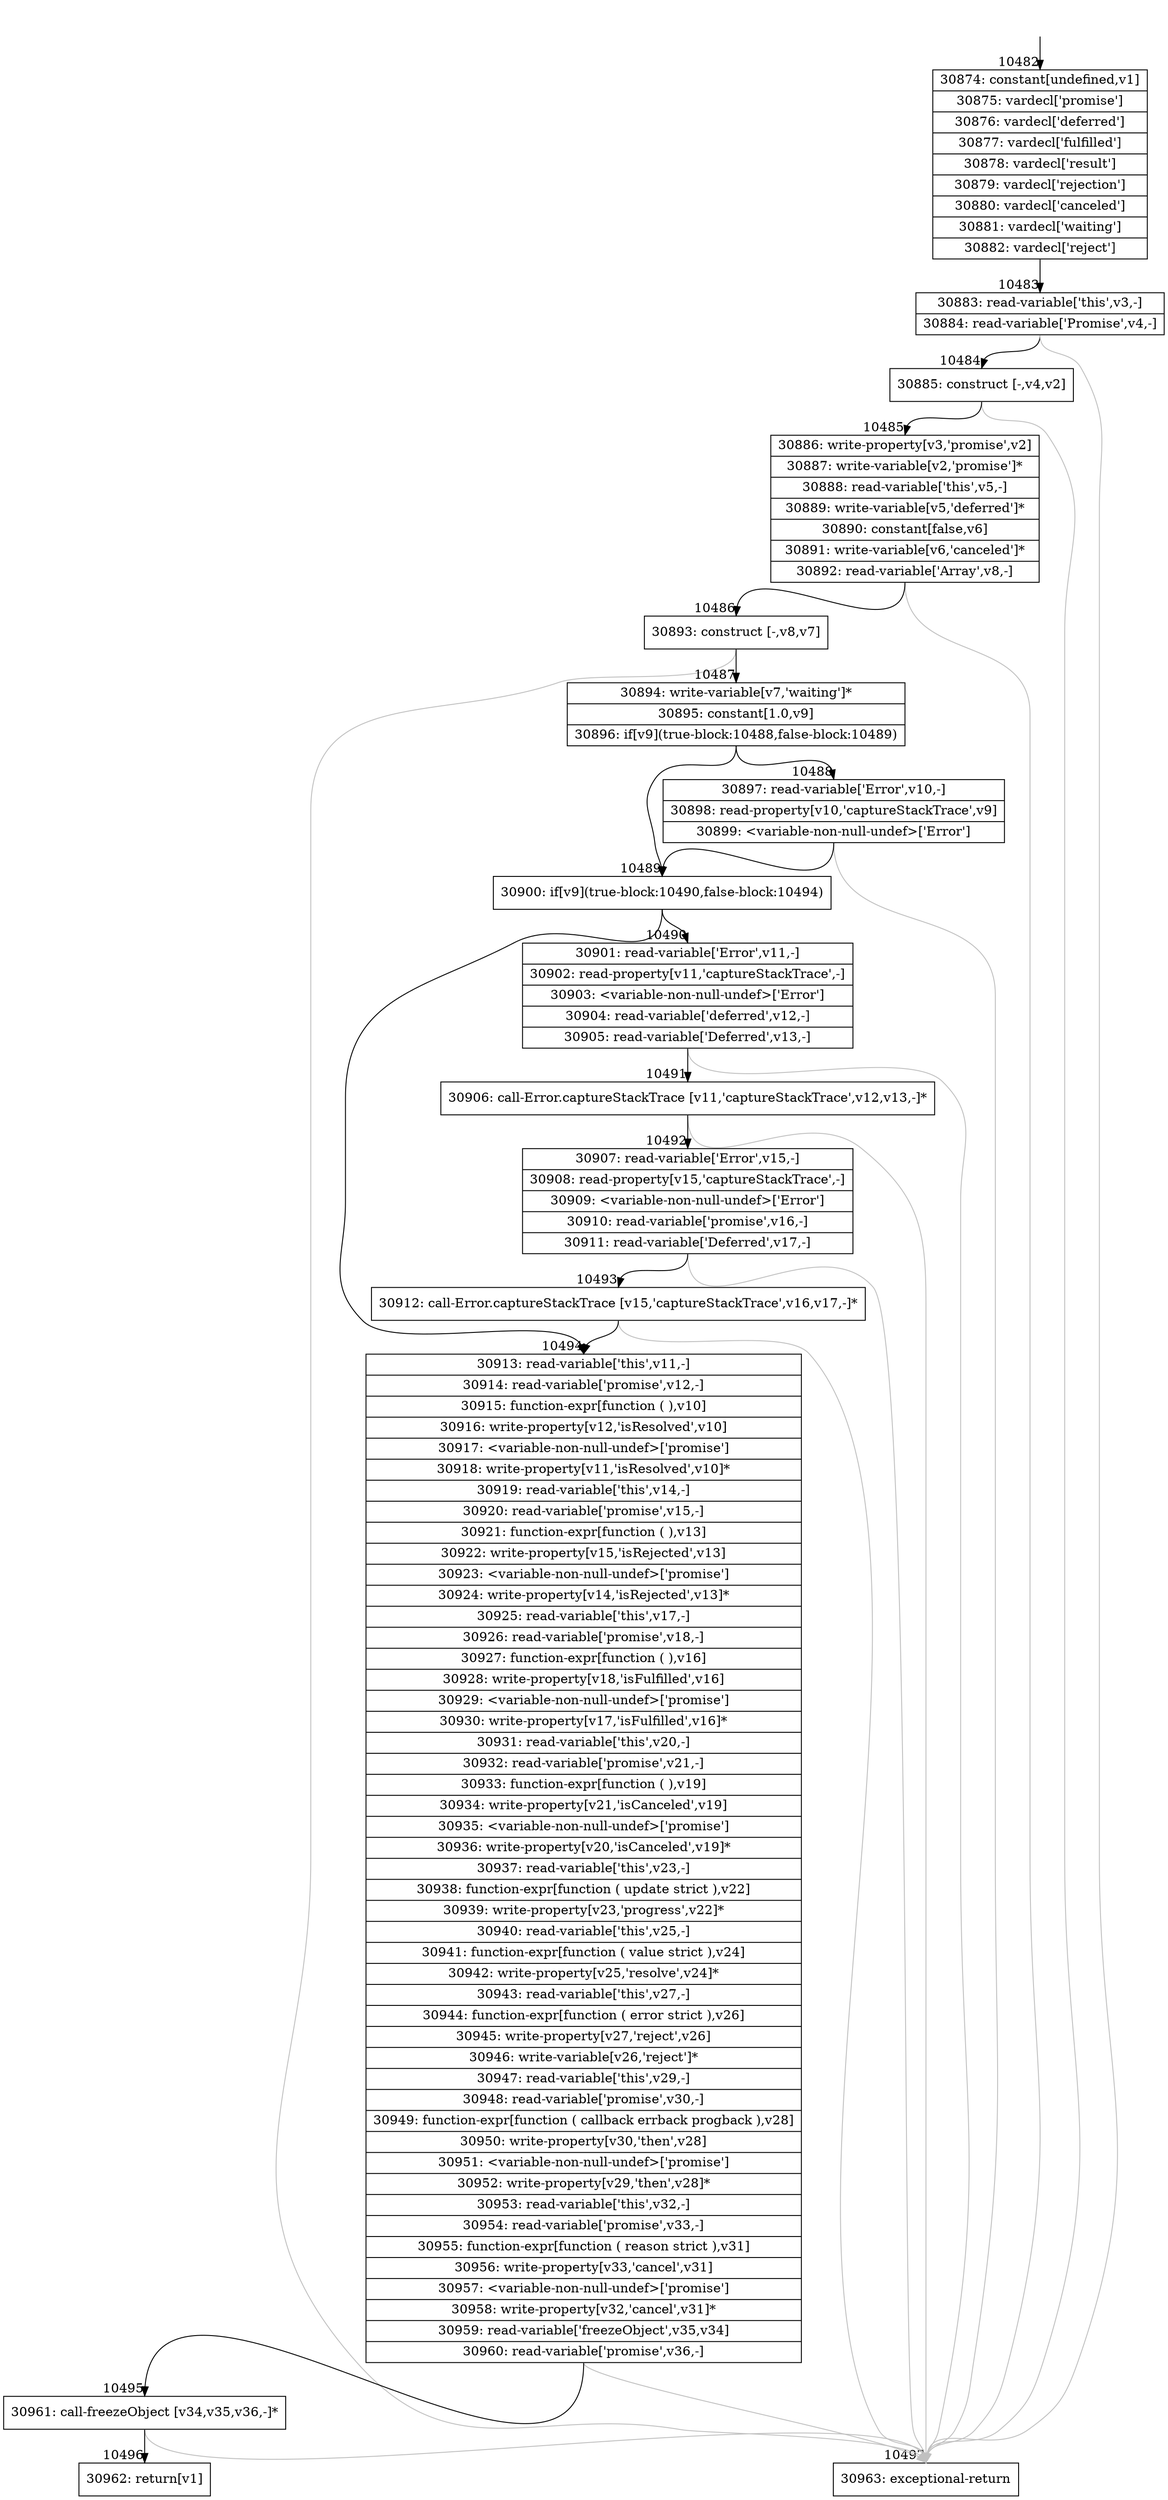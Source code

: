 digraph {
rankdir="TD"
BB_entry750[shape=none,label=""];
BB_entry750 -> BB10482 [tailport=s, headport=n, headlabel="    10482"]
BB10482 [shape=record label="{30874: constant[undefined,v1]|30875: vardecl['promise']|30876: vardecl['deferred']|30877: vardecl['fulfilled']|30878: vardecl['result']|30879: vardecl['rejection']|30880: vardecl['canceled']|30881: vardecl['waiting']|30882: vardecl['reject']}" ] 
BB10482 -> BB10483 [tailport=s, headport=n, headlabel="      10483"]
BB10483 [shape=record label="{30883: read-variable['this',v3,-]|30884: read-variable['Promise',v4,-]}" ] 
BB10483 -> BB10484 [tailport=s, headport=n, headlabel="      10484"]
BB10483 -> BB10497 [tailport=s, headport=n, color=gray, headlabel="      10497"]
BB10484 [shape=record label="{30885: construct [-,v4,v2]}" ] 
BB10484 -> BB10485 [tailport=s, headport=n, headlabel="      10485"]
BB10484 -> BB10497 [tailport=s, headport=n, color=gray]
BB10485 [shape=record label="{30886: write-property[v3,'promise',v2]|30887: write-variable[v2,'promise']*|30888: read-variable['this',v5,-]|30889: write-variable[v5,'deferred']*|30890: constant[false,v6]|30891: write-variable[v6,'canceled']*|30892: read-variable['Array',v8,-]}" ] 
BB10485 -> BB10486 [tailport=s, headport=n, headlabel="      10486"]
BB10485 -> BB10497 [tailport=s, headport=n, color=gray]
BB10486 [shape=record label="{30893: construct [-,v8,v7]}" ] 
BB10486 -> BB10487 [tailport=s, headport=n, headlabel="      10487"]
BB10486 -> BB10497 [tailport=s, headport=n, color=gray]
BB10487 [shape=record label="{30894: write-variable[v7,'waiting']*|30895: constant[1.0,v9]|30896: if[v9](true-block:10488,false-block:10489)}" ] 
BB10487 -> BB10489 [tailport=s, headport=n, headlabel="      10489"]
BB10487 -> BB10488 [tailport=s, headport=n, headlabel="      10488"]
BB10488 [shape=record label="{30897: read-variable['Error',v10,-]|30898: read-property[v10,'captureStackTrace',v9]|30899: \<variable-non-null-undef\>['Error']}" ] 
BB10488 -> BB10489 [tailport=s, headport=n]
BB10488 -> BB10497 [tailport=s, headport=n, color=gray]
BB10489 [shape=record label="{30900: if[v9](true-block:10490,false-block:10494)}" ] 
BB10489 -> BB10490 [tailport=s, headport=n, headlabel="      10490"]
BB10489 -> BB10494 [tailport=s, headport=n, headlabel="      10494"]
BB10490 [shape=record label="{30901: read-variable['Error',v11,-]|30902: read-property[v11,'captureStackTrace',-]|30903: \<variable-non-null-undef\>['Error']|30904: read-variable['deferred',v12,-]|30905: read-variable['Deferred',v13,-]}" ] 
BB10490 -> BB10491 [tailport=s, headport=n, headlabel="      10491"]
BB10490 -> BB10497 [tailport=s, headport=n, color=gray]
BB10491 [shape=record label="{30906: call-Error.captureStackTrace [v11,'captureStackTrace',v12,v13,-]*}" ] 
BB10491 -> BB10492 [tailport=s, headport=n, headlabel="      10492"]
BB10491 -> BB10497 [tailport=s, headport=n, color=gray]
BB10492 [shape=record label="{30907: read-variable['Error',v15,-]|30908: read-property[v15,'captureStackTrace',-]|30909: \<variable-non-null-undef\>['Error']|30910: read-variable['promise',v16,-]|30911: read-variable['Deferred',v17,-]}" ] 
BB10492 -> BB10493 [tailport=s, headport=n, headlabel="      10493"]
BB10492 -> BB10497 [tailport=s, headport=n, color=gray]
BB10493 [shape=record label="{30912: call-Error.captureStackTrace [v15,'captureStackTrace',v16,v17,-]*}" ] 
BB10493 -> BB10494 [tailport=s, headport=n]
BB10493 -> BB10497 [tailport=s, headport=n, color=gray]
BB10494 [shape=record label="{30913: read-variable['this',v11,-]|30914: read-variable['promise',v12,-]|30915: function-expr[function ( ),v10]|30916: write-property[v12,'isResolved',v10]|30917: \<variable-non-null-undef\>['promise']|30918: write-property[v11,'isResolved',v10]*|30919: read-variable['this',v14,-]|30920: read-variable['promise',v15,-]|30921: function-expr[function ( ),v13]|30922: write-property[v15,'isRejected',v13]|30923: \<variable-non-null-undef\>['promise']|30924: write-property[v14,'isRejected',v13]*|30925: read-variable['this',v17,-]|30926: read-variable['promise',v18,-]|30927: function-expr[function ( ),v16]|30928: write-property[v18,'isFulfilled',v16]|30929: \<variable-non-null-undef\>['promise']|30930: write-property[v17,'isFulfilled',v16]*|30931: read-variable['this',v20,-]|30932: read-variable['promise',v21,-]|30933: function-expr[function ( ),v19]|30934: write-property[v21,'isCanceled',v19]|30935: \<variable-non-null-undef\>['promise']|30936: write-property[v20,'isCanceled',v19]*|30937: read-variable['this',v23,-]|30938: function-expr[function ( update strict ),v22]|30939: write-property[v23,'progress',v22]*|30940: read-variable['this',v25,-]|30941: function-expr[function ( value strict ),v24]|30942: write-property[v25,'resolve',v24]*|30943: read-variable['this',v27,-]|30944: function-expr[function ( error strict ),v26]|30945: write-property[v27,'reject',v26]|30946: write-variable[v26,'reject']*|30947: read-variable['this',v29,-]|30948: read-variable['promise',v30,-]|30949: function-expr[function ( callback errback progback ),v28]|30950: write-property[v30,'then',v28]|30951: \<variable-non-null-undef\>['promise']|30952: write-property[v29,'then',v28]*|30953: read-variable['this',v32,-]|30954: read-variable['promise',v33,-]|30955: function-expr[function ( reason strict ),v31]|30956: write-property[v33,'cancel',v31]|30957: \<variable-non-null-undef\>['promise']|30958: write-property[v32,'cancel',v31]*|30959: read-variable['freezeObject',v35,v34]|30960: read-variable['promise',v36,-]}" ] 
BB10494 -> BB10495 [tailport=s, headport=n, headlabel="      10495"]
BB10494 -> BB10497 [tailport=s, headport=n, color=gray]
BB10495 [shape=record label="{30961: call-freezeObject [v34,v35,v36,-]*}" ] 
BB10495 -> BB10496 [tailport=s, headport=n, headlabel="      10496"]
BB10495 -> BB10497 [tailport=s, headport=n, color=gray]
BB10496 [shape=record label="{30962: return[v1]}" ] 
BB10497 [shape=record label="{30963: exceptional-return}" ] 
//#$~ 14768
}
